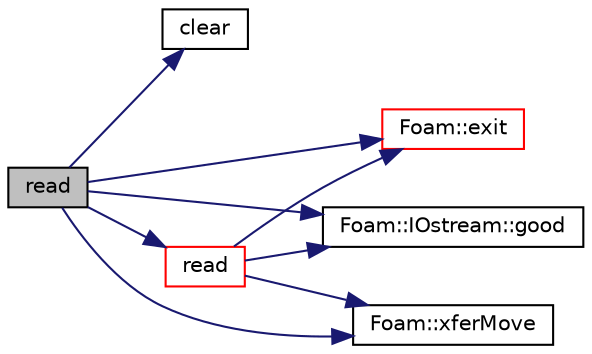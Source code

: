 digraph "read"
{
  bgcolor="transparent";
  edge [fontname="Helvetica",fontsize="10",labelfontname="Helvetica",labelfontsize="10"];
  node [fontname="Helvetica",fontsize="10",shape=record];
  rankdir="LR";
  Node1 [label="read",height=0.2,width=0.4,color="black", fillcolor="grey75", style="filled", fontcolor="black"];
  Node1 -> Node2 [color="midnightblue",fontsize="10",style="solid",fontname="Helvetica"];
  Node2 [label="clear",height=0.2,width=0.4,color="black",URL="$a03255.html#a0d972f1186e0939b42675a2df621c10e"];
  Node1 -> Node3 [color="midnightblue",fontsize="10",style="solid",fontname="Helvetica"];
  Node3 [label="Foam::exit",height=0.2,width=0.4,color="red",URL="$a10909.html#a06ca7250d8e89caf05243ec094843642"];
  Node1 -> Node4 [color="midnightblue",fontsize="10",style="solid",fontname="Helvetica"];
  Node4 [label="Foam::IOstream::good",height=0.2,width=0.4,color="black",URL="$a01209.html#ad2e41c8280b6cdf93d39e1135d2abdf7",tooltip="Return true if next operation might succeed. "];
  Node1 -> Node5 [color="midnightblue",fontsize="10",style="solid",fontname="Helvetica"];
  Node5 [label="read",height=0.2,width=0.4,color="red",URL="$a01746.html#a64070e8538f54d2d3e9c277cc853137f",tooltip="Read surface mesh components. "];
  Node5 -> Node3 [color="midnightblue",fontsize="10",style="solid",fontname="Helvetica"];
  Node5 -> Node4 [color="midnightblue",fontsize="10",style="solid",fontname="Helvetica"];
  Node5 -> Node6 [color="midnightblue",fontsize="10",style="solid",fontname="Helvetica"];
  Node6 [label="Foam::xferMove",height=0.2,width=0.4,color="black",URL="$a10909.html#ae3ad39ee5ad896e6d3c0f137ecd12abb",tooltip="Construct by transferring the contents of the arg. "];
  Node1 -> Node6 [color="midnightblue",fontsize="10",style="solid",fontname="Helvetica"];
}

